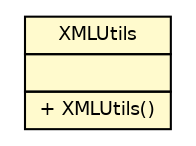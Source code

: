 #!/usr/local/bin/dot
#
# Class diagram 
# Generated by UmlGraph version 4.6 (http://www.spinellis.gr/sw/umlgraph)
#

digraph G {
	edge [fontname="Helvetica",fontsize=10,labelfontname="Helvetica",labelfontsize=10];
	node [fontname="Helvetica",fontsize=10,shape=plaintext];
	// fr.univrennes1.cri.jtacl.lib.xml.XMLUtils
	c1718 [label=<<table border="0" cellborder="1" cellspacing="0" cellpadding="2" port="p" bgcolor="lemonChiffon" href="./XMLUtils.html">
		<tr><td><table border="0" cellspacing="0" cellpadding="1">
			<tr><td> XMLUtils </td></tr>
		</table></td></tr>
		<tr><td><table border="0" cellspacing="0" cellpadding="1">
			<tr><td align="left">  </td></tr>
		</table></td></tr>
		<tr><td><table border="0" cellspacing="0" cellpadding="1">
			<tr><td align="left"> + XMLUtils() </td></tr>
		</table></td></tr>
		</table>>, fontname="Helvetica", fontcolor="black", fontsize=9.0];
}

